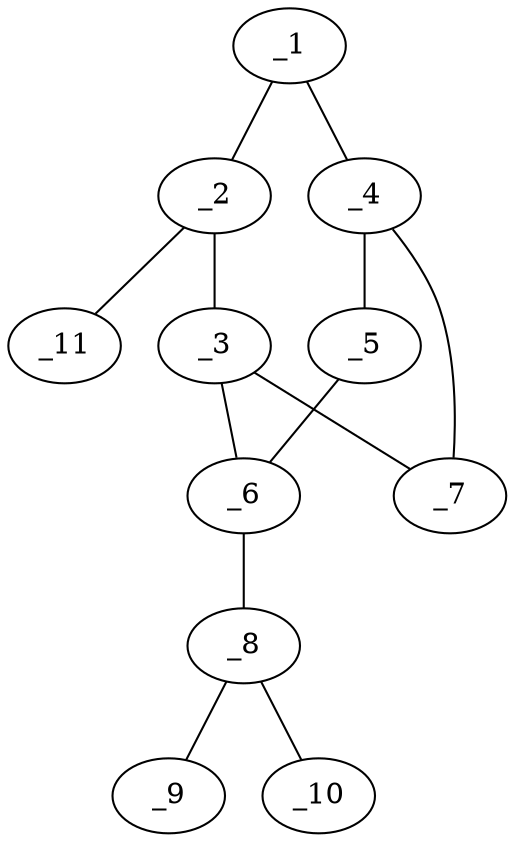 graph molid625465 {
	_1	 [charge=0,
		chem=1,
		symbol="C  ",
		x="7.0476",
		y="0.5694"];
	_2	 [charge=0,
		chem=1,
		symbol="C  ",
		x="6.7887",
		y="-0.3966"];
	_1 -- _2	 [valence=1];
	_4	 [charge=0,
		chem=1,
		symbol="C  ",
		x="5.2156",
		y="1.3282"];
	_1 -- _4	 [valence=1];
	_3	 [charge=0,
		chem=1,
		symbol="C  ",
		x="4.9568",
		y="0.3622"];
	_2 -- _3	 [valence=1];
	_11	 [charge=0,
		chem=2,
		symbol="O  ",
		x="7.2887",
		y="-1.2626"];
	_2 -- _11	 [valence=2];
	_6	 [charge=0,
		chem=1,
		symbol="C  ",
		x="3.2247",
		y="-0.6378"];
	_3 -- _6	 [valence=1];
	_7	 [charge=0,
		chem=1,
		symbol="C  ",
		x="4.479",
		y="2.3108"];
	_3 -- _7	 [valence=1];
	_5	 [charge=0,
		chem=1,
		symbol="C  ",
		x="2.7247",
		y="0.2283"];
	_4 -- _5	 [valence=1];
	_4 -- _7	 [valence=1];
	_5 -- _6	 [valence=1];
	_8	 [charge=0,
		chem=1,
		symbol="C  ",
		x="2.9659",
		y="-1.6037"];
	_6 -- _8	 [valence=1];
	_9	 [charge=0,
		chem=2,
		symbol="O  ",
		x=2,
		y="-1.8625"];
	_8 -- _9	 [valence=2];
	_10	 [charge=0,
		chem=2,
		symbol="O  ",
		x="3.673",
		y="-2.3108"];
	_8 -- _10	 [valence=1];
}
